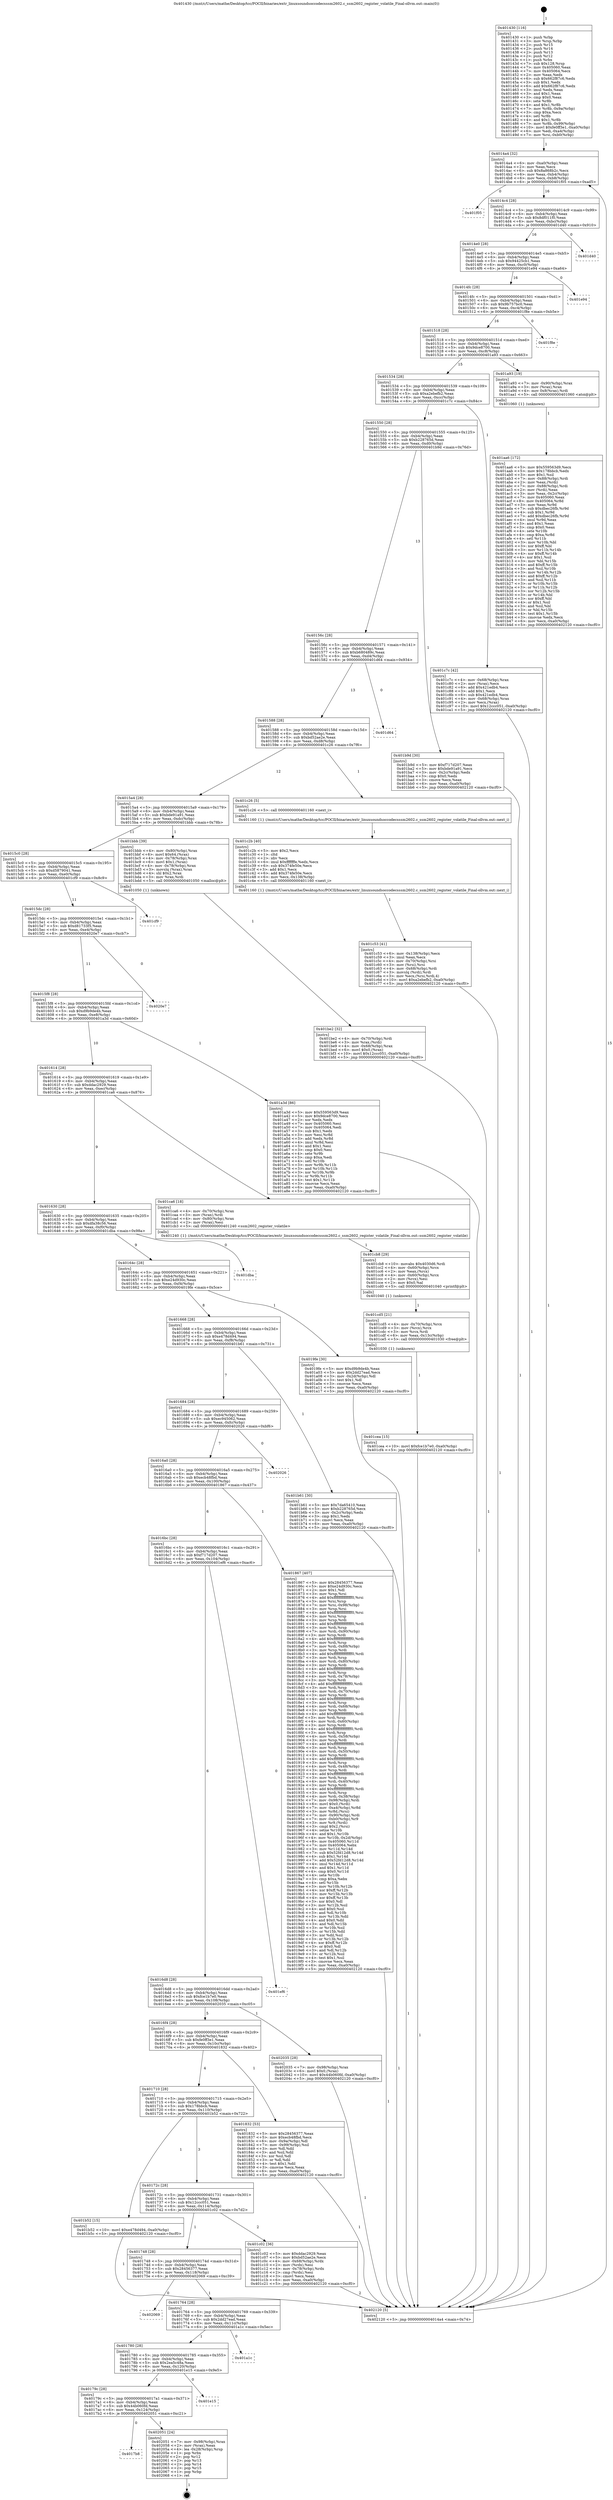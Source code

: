 digraph "0x401430" {
  label = "0x401430 (/mnt/c/Users/mathe/Desktop/tcc/POCII/binaries/extr_linuxsoundsoccodecsssm2602.c_ssm2602_register_volatile_Final-ollvm.out::main(0))"
  labelloc = "t"
  node[shape=record]

  Entry [label="",width=0.3,height=0.3,shape=circle,fillcolor=black,style=filled]
  "0x4014a4" [label="{
     0x4014a4 [32]\l
     | [instrs]\l
     &nbsp;&nbsp;0x4014a4 \<+6\>: mov -0xa0(%rbp),%eax\l
     &nbsp;&nbsp;0x4014aa \<+2\>: mov %eax,%ecx\l
     &nbsp;&nbsp;0x4014ac \<+6\>: sub $0x8a868b2c,%ecx\l
     &nbsp;&nbsp;0x4014b2 \<+6\>: mov %eax,-0xb4(%rbp)\l
     &nbsp;&nbsp;0x4014b8 \<+6\>: mov %ecx,-0xb8(%rbp)\l
     &nbsp;&nbsp;0x4014be \<+6\>: je 0000000000401f05 \<main+0xad5\>\l
  }"]
  "0x401f05" [label="{
     0x401f05\l
  }", style=dashed]
  "0x4014c4" [label="{
     0x4014c4 [28]\l
     | [instrs]\l
     &nbsp;&nbsp;0x4014c4 \<+5\>: jmp 00000000004014c9 \<main+0x99\>\l
     &nbsp;&nbsp;0x4014c9 \<+6\>: mov -0xb4(%rbp),%eax\l
     &nbsp;&nbsp;0x4014cf \<+5\>: sub $0x8df011f0,%eax\l
     &nbsp;&nbsp;0x4014d4 \<+6\>: mov %eax,-0xbc(%rbp)\l
     &nbsp;&nbsp;0x4014da \<+6\>: je 0000000000401d40 \<main+0x910\>\l
  }"]
  Exit [label="",width=0.3,height=0.3,shape=circle,fillcolor=black,style=filled,peripheries=2]
  "0x401d40" [label="{
     0x401d40\l
  }", style=dashed]
  "0x4014e0" [label="{
     0x4014e0 [28]\l
     | [instrs]\l
     &nbsp;&nbsp;0x4014e0 \<+5\>: jmp 00000000004014e5 \<main+0xb5\>\l
     &nbsp;&nbsp;0x4014e5 \<+6\>: mov -0xb4(%rbp),%eax\l
     &nbsp;&nbsp;0x4014eb \<+5\>: sub $0x94425cb1,%eax\l
     &nbsp;&nbsp;0x4014f0 \<+6\>: mov %eax,-0xc0(%rbp)\l
     &nbsp;&nbsp;0x4014f6 \<+6\>: je 0000000000401e94 \<main+0xa64\>\l
  }"]
  "0x4017b8" [label="{
     0x4017b8\l
  }", style=dashed]
  "0x401e94" [label="{
     0x401e94\l
  }", style=dashed]
  "0x4014fc" [label="{
     0x4014fc [28]\l
     | [instrs]\l
     &nbsp;&nbsp;0x4014fc \<+5\>: jmp 0000000000401501 \<main+0xd1\>\l
     &nbsp;&nbsp;0x401501 \<+6\>: mov -0xb4(%rbp),%eax\l
     &nbsp;&nbsp;0x401507 \<+5\>: sub $0x9b757bc0,%eax\l
     &nbsp;&nbsp;0x40150c \<+6\>: mov %eax,-0xc4(%rbp)\l
     &nbsp;&nbsp;0x401512 \<+6\>: je 0000000000401f8e \<main+0xb5e\>\l
  }"]
  "0x402051" [label="{
     0x402051 [24]\l
     | [instrs]\l
     &nbsp;&nbsp;0x402051 \<+7\>: mov -0x98(%rbp),%rax\l
     &nbsp;&nbsp;0x402058 \<+2\>: mov (%rax),%eax\l
     &nbsp;&nbsp;0x40205a \<+4\>: lea -0x28(%rbp),%rsp\l
     &nbsp;&nbsp;0x40205e \<+1\>: pop %rbx\l
     &nbsp;&nbsp;0x40205f \<+2\>: pop %r12\l
     &nbsp;&nbsp;0x402061 \<+2\>: pop %r13\l
     &nbsp;&nbsp;0x402063 \<+2\>: pop %r14\l
     &nbsp;&nbsp;0x402065 \<+2\>: pop %r15\l
     &nbsp;&nbsp;0x402067 \<+1\>: pop %rbp\l
     &nbsp;&nbsp;0x402068 \<+1\>: ret\l
  }"]
  "0x401f8e" [label="{
     0x401f8e\l
  }", style=dashed]
  "0x401518" [label="{
     0x401518 [28]\l
     | [instrs]\l
     &nbsp;&nbsp;0x401518 \<+5\>: jmp 000000000040151d \<main+0xed\>\l
     &nbsp;&nbsp;0x40151d \<+6\>: mov -0xb4(%rbp),%eax\l
     &nbsp;&nbsp;0x401523 \<+5\>: sub $0x9dce8700,%eax\l
     &nbsp;&nbsp;0x401528 \<+6\>: mov %eax,-0xc8(%rbp)\l
     &nbsp;&nbsp;0x40152e \<+6\>: je 0000000000401a93 \<main+0x663\>\l
  }"]
  "0x40179c" [label="{
     0x40179c [28]\l
     | [instrs]\l
     &nbsp;&nbsp;0x40179c \<+5\>: jmp 00000000004017a1 \<main+0x371\>\l
     &nbsp;&nbsp;0x4017a1 \<+6\>: mov -0xb4(%rbp),%eax\l
     &nbsp;&nbsp;0x4017a7 \<+5\>: sub $0x44b060fd,%eax\l
     &nbsp;&nbsp;0x4017ac \<+6\>: mov %eax,-0x124(%rbp)\l
     &nbsp;&nbsp;0x4017b2 \<+6\>: je 0000000000402051 \<main+0xc21\>\l
  }"]
  "0x401a93" [label="{
     0x401a93 [19]\l
     | [instrs]\l
     &nbsp;&nbsp;0x401a93 \<+7\>: mov -0x90(%rbp),%rax\l
     &nbsp;&nbsp;0x401a9a \<+3\>: mov (%rax),%rax\l
     &nbsp;&nbsp;0x401a9d \<+4\>: mov 0x8(%rax),%rdi\l
     &nbsp;&nbsp;0x401aa1 \<+5\>: call 0000000000401060 \<atoi@plt\>\l
     | [calls]\l
     &nbsp;&nbsp;0x401060 \{1\} (unknown)\l
  }"]
  "0x401534" [label="{
     0x401534 [28]\l
     | [instrs]\l
     &nbsp;&nbsp;0x401534 \<+5\>: jmp 0000000000401539 \<main+0x109\>\l
     &nbsp;&nbsp;0x401539 \<+6\>: mov -0xb4(%rbp),%eax\l
     &nbsp;&nbsp;0x40153f \<+5\>: sub $0xa2ebefb2,%eax\l
     &nbsp;&nbsp;0x401544 \<+6\>: mov %eax,-0xcc(%rbp)\l
     &nbsp;&nbsp;0x40154a \<+6\>: je 0000000000401c7c \<main+0x84c\>\l
  }"]
  "0x401e15" [label="{
     0x401e15\l
  }", style=dashed]
  "0x401c7c" [label="{
     0x401c7c [42]\l
     | [instrs]\l
     &nbsp;&nbsp;0x401c7c \<+4\>: mov -0x68(%rbp),%rax\l
     &nbsp;&nbsp;0x401c80 \<+2\>: mov (%rax),%ecx\l
     &nbsp;&nbsp;0x401c82 \<+6\>: add $0x421edb4,%ecx\l
     &nbsp;&nbsp;0x401c88 \<+3\>: add $0x1,%ecx\l
     &nbsp;&nbsp;0x401c8b \<+6\>: sub $0x421edb4,%ecx\l
     &nbsp;&nbsp;0x401c91 \<+4\>: mov -0x68(%rbp),%rax\l
     &nbsp;&nbsp;0x401c95 \<+2\>: mov %ecx,(%rax)\l
     &nbsp;&nbsp;0x401c97 \<+10\>: movl $0x12ccc051,-0xa0(%rbp)\l
     &nbsp;&nbsp;0x401ca1 \<+5\>: jmp 0000000000402120 \<main+0xcf0\>\l
  }"]
  "0x401550" [label="{
     0x401550 [28]\l
     | [instrs]\l
     &nbsp;&nbsp;0x401550 \<+5\>: jmp 0000000000401555 \<main+0x125\>\l
     &nbsp;&nbsp;0x401555 \<+6\>: mov -0xb4(%rbp),%eax\l
     &nbsp;&nbsp;0x40155b \<+5\>: sub $0xb228765d,%eax\l
     &nbsp;&nbsp;0x401560 \<+6\>: mov %eax,-0xd0(%rbp)\l
     &nbsp;&nbsp;0x401566 \<+6\>: je 0000000000401b9d \<main+0x76d\>\l
  }"]
  "0x401780" [label="{
     0x401780 [28]\l
     | [instrs]\l
     &nbsp;&nbsp;0x401780 \<+5\>: jmp 0000000000401785 \<main+0x355\>\l
     &nbsp;&nbsp;0x401785 \<+6\>: mov -0xb4(%rbp),%eax\l
     &nbsp;&nbsp;0x40178b \<+5\>: sub $0x2ea5c48a,%eax\l
     &nbsp;&nbsp;0x401790 \<+6\>: mov %eax,-0x120(%rbp)\l
     &nbsp;&nbsp;0x401796 \<+6\>: je 0000000000401e15 \<main+0x9e5\>\l
  }"]
  "0x401b9d" [label="{
     0x401b9d [30]\l
     | [instrs]\l
     &nbsp;&nbsp;0x401b9d \<+5\>: mov $0xf717d207,%eax\l
     &nbsp;&nbsp;0x401ba2 \<+5\>: mov $0xbde91a91,%ecx\l
     &nbsp;&nbsp;0x401ba7 \<+3\>: mov -0x2c(%rbp),%edx\l
     &nbsp;&nbsp;0x401baa \<+3\>: cmp $0x0,%edx\l
     &nbsp;&nbsp;0x401bad \<+3\>: cmove %ecx,%eax\l
     &nbsp;&nbsp;0x401bb0 \<+6\>: mov %eax,-0xa0(%rbp)\l
     &nbsp;&nbsp;0x401bb6 \<+5\>: jmp 0000000000402120 \<main+0xcf0\>\l
  }"]
  "0x40156c" [label="{
     0x40156c [28]\l
     | [instrs]\l
     &nbsp;&nbsp;0x40156c \<+5\>: jmp 0000000000401571 \<main+0x141\>\l
     &nbsp;&nbsp;0x401571 \<+6\>: mov -0xb4(%rbp),%eax\l
     &nbsp;&nbsp;0x401577 \<+5\>: sub $0xb680489c,%eax\l
     &nbsp;&nbsp;0x40157c \<+6\>: mov %eax,-0xd4(%rbp)\l
     &nbsp;&nbsp;0x401582 \<+6\>: je 0000000000401d64 \<main+0x934\>\l
  }"]
  "0x401a1c" [label="{
     0x401a1c\l
  }", style=dashed]
  "0x401d64" [label="{
     0x401d64\l
  }", style=dashed]
  "0x401588" [label="{
     0x401588 [28]\l
     | [instrs]\l
     &nbsp;&nbsp;0x401588 \<+5\>: jmp 000000000040158d \<main+0x15d\>\l
     &nbsp;&nbsp;0x40158d \<+6\>: mov -0xb4(%rbp),%eax\l
     &nbsp;&nbsp;0x401593 \<+5\>: sub $0xbd52ae2e,%eax\l
     &nbsp;&nbsp;0x401598 \<+6\>: mov %eax,-0xd8(%rbp)\l
     &nbsp;&nbsp;0x40159e \<+6\>: je 0000000000401c26 \<main+0x7f6\>\l
  }"]
  "0x401764" [label="{
     0x401764 [28]\l
     | [instrs]\l
     &nbsp;&nbsp;0x401764 \<+5\>: jmp 0000000000401769 \<main+0x339\>\l
     &nbsp;&nbsp;0x401769 \<+6\>: mov -0xb4(%rbp),%eax\l
     &nbsp;&nbsp;0x40176f \<+5\>: sub $0x2dd27ead,%eax\l
     &nbsp;&nbsp;0x401774 \<+6\>: mov %eax,-0x11c(%rbp)\l
     &nbsp;&nbsp;0x40177a \<+6\>: je 0000000000401a1c \<main+0x5ec\>\l
  }"]
  "0x401c26" [label="{
     0x401c26 [5]\l
     | [instrs]\l
     &nbsp;&nbsp;0x401c26 \<+5\>: call 0000000000401160 \<next_i\>\l
     | [calls]\l
     &nbsp;&nbsp;0x401160 \{1\} (/mnt/c/Users/mathe/Desktop/tcc/POCII/binaries/extr_linuxsoundsoccodecsssm2602.c_ssm2602_register_volatile_Final-ollvm.out::next_i)\l
  }"]
  "0x4015a4" [label="{
     0x4015a4 [28]\l
     | [instrs]\l
     &nbsp;&nbsp;0x4015a4 \<+5\>: jmp 00000000004015a9 \<main+0x179\>\l
     &nbsp;&nbsp;0x4015a9 \<+6\>: mov -0xb4(%rbp),%eax\l
     &nbsp;&nbsp;0x4015af \<+5\>: sub $0xbde91a91,%eax\l
     &nbsp;&nbsp;0x4015b4 \<+6\>: mov %eax,-0xdc(%rbp)\l
     &nbsp;&nbsp;0x4015ba \<+6\>: je 0000000000401bbb \<main+0x78b\>\l
  }"]
  "0x402069" [label="{
     0x402069\l
  }", style=dashed]
  "0x401bbb" [label="{
     0x401bbb [39]\l
     | [instrs]\l
     &nbsp;&nbsp;0x401bbb \<+4\>: mov -0x80(%rbp),%rax\l
     &nbsp;&nbsp;0x401bbf \<+6\>: movl $0x64,(%rax)\l
     &nbsp;&nbsp;0x401bc5 \<+4\>: mov -0x78(%rbp),%rax\l
     &nbsp;&nbsp;0x401bc9 \<+6\>: movl $0x1,(%rax)\l
     &nbsp;&nbsp;0x401bcf \<+4\>: mov -0x78(%rbp),%rax\l
     &nbsp;&nbsp;0x401bd3 \<+3\>: movslq (%rax),%rax\l
     &nbsp;&nbsp;0x401bd6 \<+4\>: shl $0x2,%rax\l
     &nbsp;&nbsp;0x401bda \<+3\>: mov %rax,%rdi\l
     &nbsp;&nbsp;0x401bdd \<+5\>: call 0000000000401050 \<malloc@plt\>\l
     | [calls]\l
     &nbsp;&nbsp;0x401050 \{1\} (unknown)\l
  }"]
  "0x4015c0" [label="{
     0x4015c0 [28]\l
     | [instrs]\l
     &nbsp;&nbsp;0x4015c0 \<+5\>: jmp 00000000004015c5 \<main+0x195\>\l
     &nbsp;&nbsp;0x4015c5 \<+6\>: mov -0xb4(%rbp),%eax\l
     &nbsp;&nbsp;0x4015cb \<+5\>: sub $0xd5879041,%eax\l
     &nbsp;&nbsp;0x4015d0 \<+6\>: mov %eax,-0xe0(%rbp)\l
     &nbsp;&nbsp;0x4015d6 \<+6\>: je 0000000000401cf9 \<main+0x8c9\>\l
  }"]
  "0x401cea" [label="{
     0x401cea [15]\l
     | [instrs]\l
     &nbsp;&nbsp;0x401cea \<+10\>: movl $0xfce1b7e0,-0xa0(%rbp)\l
     &nbsp;&nbsp;0x401cf4 \<+5\>: jmp 0000000000402120 \<main+0xcf0\>\l
  }"]
  "0x401cf9" [label="{
     0x401cf9\l
  }", style=dashed]
  "0x4015dc" [label="{
     0x4015dc [28]\l
     | [instrs]\l
     &nbsp;&nbsp;0x4015dc \<+5\>: jmp 00000000004015e1 \<main+0x1b1\>\l
     &nbsp;&nbsp;0x4015e1 \<+6\>: mov -0xb4(%rbp),%eax\l
     &nbsp;&nbsp;0x4015e7 \<+5\>: sub $0xd81733f5,%eax\l
     &nbsp;&nbsp;0x4015ec \<+6\>: mov %eax,-0xe4(%rbp)\l
     &nbsp;&nbsp;0x4015f2 \<+6\>: je 00000000004020e7 \<main+0xcb7\>\l
  }"]
  "0x401cd5" [label="{
     0x401cd5 [21]\l
     | [instrs]\l
     &nbsp;&nbsp;0x401cd5 \<+4\>: mov -0x70(%rbp),%rcx\l
     &nbsp;&nbsp;0x401cd9 \<+3\>: mov (%rcx),%rcx\l
     &nbsp;&nbsp;0x401cdc \<+3\>: mov %rcx,%rdi\l
     &nbsp;&nbsp;0x401cdf \<+6\>: mov %eax,-0x13c(%rbp)\l
     &nbsp;&nbsp;0x401ce5 \<+5\>: call 0000000000401030 \<free@plt\>\l
     | [calls]\l
     &nbsp;&nbsp;0x401030 \{1\} (unknown)\l
  }"]
  "0x4020e7" [label="{
     0x4020e7\l
  }", style=dashed]
  "0x4015f8" [label="{
     0x4015f8 [28]\l
     | [instrs]\l
     &nbsp;&nbsp;0x4015f8 \<+5\>: jmp 00000000004015fd \<main+0x1cd\>\l
     &nbsp;&nbsp;0x4015fd \<+6\>: mov -0xb4(%rbp),%eax\l
     &nbsp;&nbsp;0x401603 \<+5\>: sub $0xd9b9de4b,%eax\l
     &nbsp;&nbsp;0x401608 \<+6\>: mov %eax,-0xe8(%rbp)\l
     &nbsp;&nbsp;0x40160e \<+6\>: je 0000000000401a3d \<main+0x60d\>\l
  }"]
  "0x401cb8" [label="{
     0x401cb8 [29]\l
     | [instrs]\l
     &nbsp;&nbsp;0x401cb8 \<+10\>: movabs $0x4030d6,%rdi\l
     &nbsp;&nbsp;0x401cc2 \<+4\>: mov -0x60(%rbp),%rcx\l
     &nbsp;&nbsp;0x401cc6 \<+2\>: mov %eax,(%rcx)\l
     &nbsp;&nbsp;0x401cc8 \<+4\>: mov -0x60(%rbp),%rcx\l
     &nbsp;&nbsp;0x401ccc \<+2\>: mov (%rcx),%esi\l
     &nbsp;&nbsp;0x401cce \<+2\>: mov $0x0,%al\l
     &nbsp;&nbsp;0x401cd0 \<+5\>: call 0000000000401040 \<printf@plt\>\l
     | [calls]\l
     &nbsp;&nbsp;0x401040 \{1\} (unknown)\l
  }"]
  "0x401a3d" [label="{
     0x401a3d [86]\l
     | [instrs]\l
     &nbsp;&nbsp;0x401a3d \<+5\>: mov $0x559563d9,%eax\l
     &nbsp;&nbsp;0x401a42 \<+5\>: mov $0x9dce8700,%ecx\l
     &nbsp;&nbsp;0x401a47 \<+2\>: xor %edx,%edx\l
     &nbsp;&nbsp;0x401a49 \<+7\>: mov 0x405060,%esi\l
     &nbsp;&nbsp;0x401a50 \<+7\>: mov 0x405064,%edi\l
     &nbsp;&nbsp;0x401a57 \<+3\>: sub $0x1,%edx\l
     &nbsp;&nbsp;0x401a5a \<+3\>: mov %esi,%r8d\l
     &nbsp;&nbsp;0x401a5d \<+3\>: add %edx,%r8d\l
     &nbsp;&nbsp;0x401a60 \<+4\>: imul %r8d,%esi\l
     &nbsp;&nbsp;0x401a64 \<+3\>: and $0x1,%esi\l
     &nbsp;&nbsp;0x401a67 \<+3\>: cmp $0x0,%esi\l
     &nbsp;&nbsp;0x401a6a \<+4\>: sete %r9b\l
     &nbsp;&nbsp;0x401a6e \<+3\>: cmp $0xa,%edi\l
     &nbsp;&nbsp;0x401a71 \<+4\>: setl %r10b\l
     &nbsp;&nbsp;0x401a75 \<+3\>: mov %r9b,%r11b\l
     &nbsp;&nbsp;0x401a78 \<+3\>: and %r10b,%r11b\l
     &nbsp;&nbsp;0x401a7b \<+3\>: xor %r10b,%r9b\l
     &nbsp;&nbsp;0x401a7e \<+3\>: or %r9b,%r11b\l
     &nbsp;&nbsp;0x401a81 \<+4\>: test $0x1,%r11b\l
     &nbsp;&nbsp;0x401a85 \<+3\>: cmovne %ecx,%eax\l
     &nbsp;&nbsp;0x401a88 \<+6\>: mov %eax,-0xa0(%rbp)\l
     &nbsp;&nbsp;0x401a8e \<+5\>: jmp 0000000000402120 \<main+0xcf0\>\l
  }"]
  "0x401614" [label="{
     0x401614 [28]\l
     | [instrs]\l
     &nbsp;&nbsp;0x401614 \<+5\>: jmp 0000000000401619 \<main+0x1e9\>\l
     &nbsp;&nbsp;0x401619 \<+6\>: mov -0xb4(%rbp),%eax\l
     &nbsp;&nbsp;0x40161f \<+5\>: sub $0xddac2929,%eax\l
     &nbsp;&nbsp;0x401624 \<+6\>: mov %eax,-0xec(%rbp)\l
     &nbsp;&nbsp;0x40162a \<+6\>: je 0000000000401ca6 \<main+0x876\>\l
  }"]
  "0x401c53" [label="{
     0x401c53 [41]\l
     | [instrs]\l
     &nbsp;&nbsp;0x401c53 \<+6\>: mov -0x138(%rbp),%ecx\l
     &nbsp;&nbsp;0x401c59 \<+3\>: imul %eax,%ecx\l
     &nbsp;&nbsp;0x401c5c \<+4\>: mov -0x70(%rbp),%rsi\l
     &nbsp;&nbsp;0x401c60 \<+3\>: mov (%rsi),%rsi\l
     &nbsp;&nbsp;0x401c63 \<+4\>: mov -0x68(%rbp),%rdi\l
     &nbsp;&nbsp;0x401c67 \<+3\>: movslq (%rdi),%rdi\l
     &nbsp;&nbsp;0x401c6a \<+3\>: mov %ecx,(%rsi,%rdi,4)\l
     &nbsp;&nbsp;0x401c6d \<+10\>: movl $0xa2ebefb2,-0xa0(%rbp)\l
     &nbsp;&nbsp;0x401c77 \<+5\>: jmp 0000000000402120 \<main+0xcf0\>\l
  }"]
  "0x401ca6" [label="{
     0x401ca6 [18]\l
     | [instrs]\l
     &nbsp;&nbsp;0x401ca6 \<+4\>: mov -0x70(%rbp),%rax\l
     &nbsp;&nbsp;0x401caa \<+3\>: mov (%rax),%rdi\l
     &nbsp;&nbsp;0x401cad \<+4\>: mov -0x80(%rbp),%rax\l
     &nbsp;&nbsp;0x401cb1 \<+2\>: mov (%rax),%esi\l
     &nbsp;&nbsp;0x401cb3 \<+5\>: call 0000000000401240 \<ssm2602_register_volatile\>\l
     | [calls]\l
     &nbsp;&nbsp;0x401240 \{1\} (/mnt/c/Users/mathe/Desktop/tcc/POCII/binaries/extr_linuxsoundsoccodecsssm2602.c_ssm2602_register_volatile_Final-ollvm.out::ssm2602_register_volatile)\l
  }"]
  "0x401630" [label="{
     0x401630 [28]\l
     | [instrs]\l
     &nbsp;&nbsp;0x401630 \<+5\>: jmp 0000000000401635 \<main+0x205\>\l
     &nbsp;&nbsp;0x401635 \<+6\>: mov -0xb4(%rbp),%eax\l
     &nbsp;&nbsp;0x40163b \<+5\>: sub $0xdfa38c56,%eax\l
     &nbsp;&nbsp;0x401640 \<+6\>: mov %eax,-0xf0(%rbp)\l
     &nbsp;&nbsp;0x401646 \<+6\>: je 0000000000401dba \<main+0x98a\>\l
  }"]
  "0x401c2b" [label="{
     0x401c2b [40]\l
     | [instrs]\l
     &nbsp;&nbsp;0x401c2b \<+5\>: mov $0x2,%ecx\l
     &nbsp;&nbsp;0x401c30 \<+1\>: cltd\l
     &nbsp;&nbsp;0x401c31 \<+2\>: idiv %ecx\l
     &nbsp;&nbsp;0x401c33 \<+6\>: imul $0xfffffffe,%edx,%ecx\l
     &nbsp;&nbsp;0x401c39 \<+6\>: sub $0x374fe50e,%ecx\l
     &nbsp;&nbsp;0x401c3f \<+3\>: add $0x1,%ecx\l
     &nbsp;&nbsp;0x401c42 \<+6\>: add $0x374fe50e,%ecx\l
     &nbsp;&nbsp;0x401c48 \<+6\>: mov %ecx,-0x138(%rbp)\l
     &nbsp;&nbsp;0x401c4e \<+5\>: call 0000000000401160 \<next_i\>\l
     | [calls]\l
     &nbsp;&nbsp;0x401160 \{1\} (/mnt/c/Users/mathe/Desktop/tcc/POCII/binaries/extr_linuxsoundsoccodecsssm2602.c_ssm2602_register_volatile_Final-ollvm.out::next_i)\l
  }"]
  "0x401dba" [label="{
     0x401dba\l
  }", style=dashed]
  "0x40164c" [label="{
     0x40164c [28]\l
     | [instrs]\l
     &nbsp;&nbsp;0x40164c \<+5\>: jmp 0000000000401651 \<main+0x221\>\l
     &nbsp;&nbsp;0x401651 \<+6\>: mov -0xb4(%rbp),%eax\l
     &nbsp;&nbsp;0x401657 \<+5\>: sub $0xe24d930c,%eax\l
     &nbsp;&nbsp;0x40165c \<+6\>: mov %eax,-0xf4(%rbp)\l
     &nbsp;&nbsp;0x401662 \<+6\>: je 00000000004019fe \<main+0x5ce\>\l
  }"]
  "0x401748" [label="{
     0x401748 [28]\l
     | [instrs]\l
     &nbsp;&nbsp;0x401748 \<+5\>: jmp 000000000040174d \<main+0x31d\>\l
     &nbsp;&nbsp;0x40174d \<+6\>: mov -0xb4(%rbp),%eax\l
     &nbsp;&nbsp;0x401753 \<+5\>: sub $0x28456377,%eax\l
     &nbsp;&nbsp;0x401758 \<+6\>: mov %eax,-0x118(%rbp)\l
     &nbsp;&nbsp;0x40175e \<+6\>: je 0000000000402069 \<main+0xc39\>\l
  }"]
  "0x4019fe" [label="{
     0x4019fe [30]\l
     | [instrs]\l
     &nbsp;&nbsp;0x4019fe \<+5\>: mov $0xd9b9de4b,%eax\l
     &nbsp;&nbsp;0x401a03 \<+5\>: mov $0x2dd27ead,%ecx\l
     &nbsp;&nbsp;0x401a08 \<+3\>: mov -0x2d(%rbp),%dl\l
     &nbsp;&nbsp;0x401a0b \<+3\>: test $0x1,%dl\l
     &nbsp;&nbsp;0x401a0e \<+3\>: cmovne %ecx,%eax\l
     &nbsp;&nbsp;0x401a11 \<+6\>: mov %eax,-0xa0(%rbp)\l
     &nbsp;&nbsp;0x401a17 \<+5\>: jmp 0000000000402120 \<main+0xcf0\>\l
  }"]
  "0x401668" [label="{
     0x401668 [28]\l
     | [instrs]\l
     &nbsp;&nbsp;0x401668 \<+5\>: jmp 000000000040166d \<main+0x23d\>\l
     &nbsp;&nbsp;0x40166d \<+6\>: mov -0xb4(%rbp),%eax\l
     &nbsp;&nbsp;0x401673 \<+5\>: sub $0xe478d494,%eax\l
     &nbsp;&nbsp;0x401678 \<+6\>: mov %eax,-0xf8(%rbp)\l
     &nbsp;&nbsp;0x40167e \<+6\>: je 0000000000401b61 \<main+0x731\>\l
  }"]
  "0x401c02" [label="{
     0x401c02 [36]\l
     | [instrs]\l
     &nbsp;&nbsp;0x401c02 \<+5\>: mov $0xddac2929,%eax\l
     &nbsp;&nbsp;0x401c07 \<+5\>: mov $0xbd52ae2e,%ecx\l
     &nbsp;&nbsp;0x401c0c \<+4\>: mov -0x68(%rbp),%rdx\l
     &nbsp;&nbsp;0x401c10 \<+2\>: mov (%rdx),%esi\l
     &nbsp;&nbsp;0x401c12 \<+4\>: mov -0x78(%rbp),%rdx\l
     &nbsp;&nbsp;0x401c16 \<+2\>: cmp (%rdx),%esi\l
     &nbsp;&nbsp;0x401c18 \<+3\>: cmovl %ecx,%eax\l
     &nbsp;&nbsp;0x401c1b \<+6\>: mov %eax,-0xa0(%rbp)\l
     &nbsp;&nbsp;0x401c21 \<+5\>: jmp 0000000000402120 \<main+0xcf0\>\l
  }"]
  "0x401b61" [label="{
     0x401b61 [30]\l
     | [instrs]\l
     &nbsp;&nbsp;0x401b61 \<+5\>: mov $0x7da65410,%eax\l
     &nbsp;&nbsp;0x401b66 \<+5\>: mov $0xb228765d,%ecx\l
     &nbsp;&nbsp;0x401b6b \<+3\>: mov -0x2c(%rbp),%edx\l
     &nbsp;&nbsp;0x401b6e \<+3\>: cmp $0x1,%edx\l
     &nbsp;&nbsp;0x401b71 \<+3\>: cmovl %ecx,%eax\l
     &nbsp;&nbsp;0x401b74 \<+6\>: mov %eax,-0xa0(%rbp)\l
     &nbsp;&nbsp;0x401b7a \<+5\>: jmp 0000000000402120 \<main+0xcf0\>\l
  }"]
  "0x401684" [label="{
     0x401684 [28]\l
     | [instrs]\l
     &nbsp;&nbsp;0x401684 \<+5\>: jmp 0000000000401689 \<main+0x259\>\l
     &nbsp;&nbsp;0x401689 \<+6\>: mov -0xb4(%rbp),%eax\l
     &nbsp;&nbsp;0x40168f \<+5\>: sub $0xec945062,%eax\l
     &nbsp;&nbsp;0x401694 \<+6\>: mov %eax,-0xfc(%rbp)\l
     &nbsp;&nbsp;0x40169a \<+6\>: je 0000000000402026 \<main+0xbf6\>\l
  }"]
  "0x401be2" [label="{
     0x401be2 [32]\l
     | [instrs]\l
     &nbsp;&nbsp;0x401be2 \<+4\>: mov -0x70(%rbp),%rdi\l
     &nbsp;&nbsp;0x401be6 \<+3\>: mov %rax,(%rdi)\l
     &nbsp;&nbsp;0x401be9 \<+4\>: mov -0x68(%rbp),%rax\l
     &nbsp;&nbsp;0x401bed \<+6\>: movl $0x0,(%rax)\l
     &nbsp;&nbsp;0x401bf3 \<+10\>: movl $0x12ccc051,-0xa0(%rbp)\l
     &nbsp;&nbsp;0x401bfd \<+5\>: jmp 0000000000402120 \<main+0xcf0\>\l
  }"]
  "0x402026" [label="{
     0x402026\l
  }", style=dashed]
  "0x4016a0" [label="{
     0x4016a0 [28]\l
     | [instrs]\l
     &nbsp;&nbsp;0x4016a0 \<+5\>: jmp 00000000004016a5 \<main+0x275\>\l
     &nbsp;&nbsp;0x4016a5 \<+6\>: mov -0xb4(%rbp),%eax\l
     &nbsp;&nbsp;0x4016ab \<+5\>: sub $0xecb48fbd,%eax\l
     &nbsp;&nbsp;0x4016b0 \<+6\>: mov %eax,-0x100(%rbp)\l
     &nbsp;&nbsp;0x4016b6 \<+6\>: je 0000000000401867 \<main+0x437\>\l
  }"]
  "0x40172c" [label="{
     0x40172c [28]\l
     | [instrs]\l
     &nbsp;&nbsp;0x40172c \<+5\>: jmp 0000000000401731 \<main+0x301\>\l
     &nbsp;&nbsp;0x401731 \<+6\>: mov -0xb4(%rbp),%eax\l
     &nbsp;&nbsp;0x401737 \<+5\>: sub $0x12ccc051,%eax\l
     &nbsp;&nbsp;0x40173c \<+6\>: mov %eax,-0x114(%rbp)\l
     &nbsp;&nbsp;0x401742 \<+6\>: je 0000000000401c02 \<main+0x7d2\>\l
  }"]
  "0x401867" [label="{
     0x401867 [407]\l
     | [instrs]\l
     &nbsp;&nbsp;0x401867 \<+5\>: mov $0x28456377,%eax\l
     &nbsp;&nbsp;0x40186c \<+5\>: mov $0xe24d930c,%ecx\l
     &nbsp;&nbsp;0x401871 \<+2\>: mov $0x1,%dl\l
     &nbsp;&nbsp;0x401873 \<+3\>: mov %rsp,%rsi\l
     &nbsp;&nbsp;0x401876 \<+4\>: add $0xfffffffffffffff0,%rsi\l
     &nbsp;&nbsp;0x40187a \<+3\>: mov %rsi,%rsp\l
     &nbsp;&nbsp;0x40187d \<+7\>: mov %rsi,-0x98(%rbp)\l
     &nbsp;&nbsp;0x401884 \<+3\>: mov %rsp,%rsi\l
     &nbsp;&nbsp;0x401887 \<+4\>: add $0xfffffffffffffff0,%rsi\l
     &nbsp;&nbsp;0x40188b \<+3\>: mov %rsi,%rsp\l
     &nbsp;&nbsp;0x40188e \<+3\>: mov %rsp,%rdi\l
     &nbsp;&nbsp;0x401891 \<+4\>: add $0xfffffffffffffff0,%rdi\l
     &nbsp;&nbsp;0x401895 \<+3\>: mov %rdi,%rsp\l
     &nbsp;&nbsp;0x401898 \<+7\>: mov %rdi,-0x90(%rbp)\l
     &nbsp;&nbsp;0x40189f \<+3\>: mov %rsp,%rdi\l
     &nbsp;&nbsp;0x4018a2 \<+4\>: add $0xfffffffffffffff0,%rdi\l
     &nbsp;&nbsp;0x4018a6 \<+3\>: mov %rdi,%rsp\l
     &nbsp;&nbsp;0x4018a9 \<+7\>: mov %rdi,-0x88(%rbp)\l
     &nbsp;&nbsp;0x4018b0 \<+3\>: mov %rsp,%rdi\l
     &nbsp;&nbsp;0x4018b3 \<+4\>: add $0xfffffffffffffff0,%rdi\l
     &nbsp;&nbsp;0x4018b7 \<+3\>: mov %rdi,%rsp\l
     &nbsp;&nbsp;0x4018ba \<+4\>: mov %rdi,-0x80(%rbp)\l
     &nbsp;&nbsp;0x4018be \<+3\>: mov %rsp,%rdi\l
     &nbsp;&nbsp;0x4018c1 \<+4\>: add $0xfffffffffffffff0,%rdi\l
     &nbsp;&nbsp;0x4018c5 \<+3\>: mov %rdi,%rsp\l
     &nbsp;&nbsp;0x4018c8 \<+4\>: mov %rdi,-0x78(%rbp)\l
     &nbsp;&nbsp;0x4018cc \<+3\>: mov %rsp,%rdi\l
     &nbsp;&nbsp;0x4018cf \<+4\>: add $0xfffffffffffffff0,%rdi\l
     &nbsp;&nbsp;0x4018d3 \<+3\>: mov %rdi,%rsp\l
     &nbsp;&nbsp;0x4018d6 \<+4\>: mov %rdi,-0x70(%rbp)\l
     &nbsp;&nbsp;0x4018da \<+3\>: mov %rsp,%rdi\l
     &nbsp;&nbsp;0x4018dd \<+4\>: add $0xfffffffffffffff0,%rdi\l
     &nbsp;&nbsp;0x4018e1 \<+3\>: mov %rdi,%rsp\l
     &nbsp;&nbsp;0x4018e4 \<+4\>: mov %rdi,-0x68(%rbp)\l
     &nbsp;&nbsp;0x4018e8 \<+3\>: mov %rsp,%rdi\l
     &nbsp;&nbsp;0x4018eb \<+4\>: add $0xfffffffffffffff0,%rdi\l
     &nbsp;&nbsp;0x4018ef \<+3\>: mov %rdi,%rsp\l
     &nbsp;&nbsp;0x4018f2 \<+4\>: mov %rdi,-0x60(%rbp)\l
     &nbsp;&nbsp;0x4018f6 \<+3\>: mov %rsp,%rdi\l
     &nbsp;&nbsp;0x4018f9 \<+4\>: add $0xfffffffffffffff0,%rdi\l
     &nbsp;&nbsp;0x4018fd \<+3\>: mov %rdi,%rsp\l
     &nbsp;&nbsp;0x401900 \<+4\>: mov %rdi,-0x58(%rbp)\l
     &nbsp;&nbsp;0x401904 \<+3\>: mov %rsp,%rdi\l
     &nbsp;&nbsp;0x401907 \<+4\>: add $0xfffffffffffffff0,%rdi\l
     &nbsp;&nbsp;0x40190b \<+3\>: mov %rdi,%rsp\l
     &nbsp;&nbsp;0x40190e \<+4\>: mov %rdi,-0x50(%rbp)\l
     &nbsp;&nbsp;0x401912 \<+3\>: mov %rsp,%rdi\l
     &nbsp;&nbsp;0x401915 \<+4\>: add $0xfffffffffffffff0,%rdi\l
     &nbsp;&nbsp;0x401919 \<+3\>: mov %rdi,%rsp\l
     &nbsp;&nbsp;0x40191c \<+4\>: mov %rdi,-0x48(%rbp)\l
     &nbsp;&nbsp;0x401920 \<+3\>: mov %rsp,%rdi\l
     &nbsp;&nbsp;0x401923 \<+4\>: add $0xfffffffffffffff0,%rdi\l
     &nbsp;&nbsp;0x401927 \<+3\>: mov %rdi,%rsp\l
     &nbsp;&nbsp;0x40192a \<+4\>: mov %rdi,-0x40(%rbp)\l
     &nbsp;&nbsp;0x40192e \<+3\>: mov %rsp,%rdi\l
     &nbsp;&nbsp;0x401931 \<+4\>: add $0xfffffffffffffff0,%rdi\l
     &nbsp;&nbsp;0x401935 \<+3\>: mov %rdi,%rsp\l
     &nbsp;&nbsp;0x401938 \<+4\>: mov %rdi,-0x38(%rbp)\l
     &nbsp;&nbsp;0x40193c \<+7\>: mov -0x98(%rbp),%rdi\l
     &nbsp;&nbsp;0x401943 \<+6\>: movl $0x0,(%rdi)\l
     &nbsp;&nbsp;0x401949 \<+7\>: mov -0xa4(%rbp),%r8d\l
     &nbsp;&nbsp;0x401950 \<+3\>: mov %r8d,(%rsi)\l
     &nbsp;&nbsp;0x401953 \<+7\>: mov -0x90(%rbp),%rdi\l
     &nbsp;&nbsp;0x40195a \<+7\>: mov -0xb0(%rbp),%r9\l
     &nbsp;&nbsp;0x401961 \<+3\>: mov %r9,(%rdi)\l
     &nbsp;&nbsp;0x401964 \<+3\>: cmpl $0x2,(%rsi)\l
     &nbsp;&nbsp;0x401967 \<+4\>: setne %r10b\l
     &nbsp;&nbsp;0x40196b \<+4\>: and $0x1,%r10b\l
     &nbsp;&nbsp;0x40196f \<+4\>: mov %r10b,-0x2d(%rbp)\l
     &nbsp;&nbsp;0x401973 \<+8\>: mov 0x405060,%r11d\l
     &nbsp;&nbsp;0x40197b \<+7\>: mov 0x405064,%ebx\l
     &nbsp;&nbsp;0x401982 \<+3\>: mov %r11d,%r14d\l
     &nbsp;&nbsp;0x401985 \<+7\>: sub $0x52fd12d8,%r14d\l
     &nbsp;&nbsp;0x40198c \<+4\>: sub $0x1,%r14d\l
     &nbsp;&nbsp;0x401990 \<+7\>: add $0x52fd12d8,%r14d\l
     &nbsp;&nbsp;0x401997 \<+4\>: imul %r14d,%r11d\l
     &nbsp;&nbsp;0x40199b \<+4\>: and $0x1,%r11d\l
     &nbsp;&nbsp;0x40199f \<+4\>: cmp $0x0,%r11d\l
     &nbsp;&nbsp;0x4019a3 \<+4\>: sete %r10b\l
     &nbsp;&nbsp;0x4019a7 \<+3\>: cmp $0xa,%ebx\l
     &nbsp;&nbsp;0x4019aa \<+4\>: setl %r15b\l
     &nbsp;&nbsp;0x4019ae \<+3\>: mov %r10b,%r12b\l
     &nbsp;&nbsp;0x4019b1 \<+4\>: xor $0xff,%r12b\l
     &nbsp;&nbsp;0x4019b5 \<+3\>: mov %r15b,%r13b\l
     &nbsp;&nbsp;0x4019b8 \<+4\>: xor $0xff,%r13b\l
     &nbsp;&nbsp;0x4019bc \<+3\>: xor $0x0,%dl\l
     &nbsp;&nbsp;0x4019bf \<+3\>: mov %r12b,%sil\l
     &nbsp;&nbsp;0x4019c2 \<+4\>: and $0x0,%sil\l
     &nbsp;&nbsp;0x4019c6 \<+3\>: and %dl,%r10b\l
     &nbsp;&nbsp;0x4019c9 \<+3\>: mov %r13b,%dil\l
     &nbsp;&nbsp;0x4019cc \<+4\>: and $0x0,%dil\l
     &nbsp;&nbsp;0x4019d0 \<+3\>: and %dl,%r15b\l
     &nbsp;&nbsp;0x4019d3 \<+3\>: or %r10b,%sil\l
     &nbsp;&nbsp;0x4019d6 \<+3\>: or %r15b,%dil\l
     &nbsp;&nbsp;0x4019d9 \<+3\>: xor %dil,%sil\l
     &nbsp;&nbsp;0x4019dc \<+3\>: or %r13b,%r12b\l
     &nbsp;&nbsp;0x4019df \<+4\>: xor $0xff,%r12b\l
     &nbsp;&nbsp;0x4019e3 \<+3\>: or $0x0,%dl\l
     &nbsp;&nbsp;0x4019e6 \<+3\>: and %dl,%r12b\l
     &nbsp;&nbsp;0x4019e9 \<+3\>: or %r12b,%sil\l
     &nbsp;&nbsp;0x4019ec \<+4\>: test $0x1,%sil\l
     &nbsp;&nbsp;0x4019f0 \<+3\>: cmovne %ecx,%eax\l
     &nbsp;&nbsp;0x4019f3 \<+6\>: mov %eax,-0xa0(%rbp)\l
     &nbsp;&nbsp;0x4019f9 \<+5\>: jmp 0000000000402120 \<main+0xcf0\>\l
  }"]
  "0x4016bc" [label="{
     0x4016bc [28]\l
     | [instrs]\l
     &nbsp;&nbsp;0x4016bc \<+5\>: jmp 00000000004016c1 \<main+0x291\>\l
     &nbsp;&nbsp;0x4016c1 \<+6\>: mov -0xb4(%rbp),%eax\l
     &nbsp;&nbsp;0x4016c7 \<+5\>: sub $0xf717d207,%eax\l
     &nbsp;&nbsp;0x4016cc \<+6\>: mov %eax,-0x104(%rbp)\l
     &nbsp;&nbsp;0x4016d2 \<+6\>: je 0000000000401ef6 \<main+0xac6\>\l
  }"]
  "0x401b52" [label="{
     0x401b52 [15]\l
     | [instrs]\l
     &nbsp;&nbsp;0x401b52 \<+10\>: movl $0xe478d494,-0xa0(%rbp)\l
     &nbsp;&nbsp;0x401b5c \<+5\>: jmp 0000000000402120 \<main+0xcf0\>\l
  }"]
  "0x401ef6" [label="{
     0x401ef6\l
  }", style=dashed]
  "0x4016d8" [label="{
     0x4016d8 [28]\l
     | [instrs]\l
     &nbsp;&nbsp;0x4016d8 \<+5\>: jmp 00000000004016dd \<main+0x2ad\>\l
     &nbsp;&nbsp;0x4016dd \<+6\>: mov -0xb4(%rbp),%eax\l
     &nbsp;&nbsp;0x4016e3 \<+5\>: sub $0xfce1b7e0,%eax\l
     &nbsp;&nbsp;0x4016e8 \<+6\>: mov %eax,-0x108(%rbp)\l
     &nbsp;&nbsp;0x4016ee \<+6\>: je 0000000000402035 \<main+0xc05\>\l
  }"]
  "0x401aa6" [label="{
     0x401aa6 [172]\l
     | [instrs]\l
     &nbsp;&nbsp;0x401aa6 \<+5\>: mov $0x559563d9,%ecx\l
     &nbsp;&nbsp;0x401aab \<+5\>: mov $0x178bbcb,%edx\l
     &nbsp;&nbsp;0x401ab0 \<+3\>: mov $0x1,%sil\l
     &nbsp;&nbsp;0x401ab3 \<+7\>: mov -0x88(%rbp),%rdi\l
     &nbsp;&nbsp;0x401aba \<+2\>: mov %eax,(%rdi)\l
     &nbsp;&nbsp;0x401abc \<+7\>: mov -0x88(%rbp),%rdi\l
     &nbsp;&nbsp;0x401ac3 \<+2\>: mov (%rdi),%eax\l
     &nbsp;&nbsp;0x401ac5 \<+3\>: mov %eax,-0x2c(%rbp)\l
     &nbsp;&nbsp;0x401ac8 \<+7\>: mov 0x405060,%eax\l
     &nbsp;&nbsp;0x401acf \<+8\>: mov 0x405064,%r8d\l
     &nbsp;&nbsp;0x401ad7 \<+3\>: mov %eax,%r9d\l
     &nbsp;&nbsp;0x401ada \<+7\>: sub $0xdbec26fb,%r9d\l
     &nbsp;&nbsp;0x401ae1 \<+4\>: sub $0x1,%r9d\l
     &nbsp;&nbsp;0x401ae5 \<+7\>: add $0xdbec26fb,%r9d\l
     &nbsp;&nbsp;0x401aec \<+4\>: imul %r9d,%eax\l
     &nbsp;&nbsp;0x401af0 \<+3\>: and $0x1,%eax\l
     &nbsp;&nbsp;0x401af3 \<+3\>: cmp $0x0,%eax\l
     &nbsp;&nbsp;0x401af6 \<+4\>: sete %r10b\l
     &nbsp;&nbsp;0x401afa \<+4\>: cmp $0xa,%r8d\l
     &nbsp;&nbsp;0x401afe \<+4\>: setl %r11b\l
     &nbsp;&nbsp;0x401b02 \<+3\>: mov %r10b,%bl\l
     &nbsp;&nbsp;0x401b05 \<+3\>: xor $0xff,%bl\l
     &nbsp;&nbsp;0x401b08 \<+3\>: mov %r11b,%r14b\l
     &nbsp;&nbsp;0x401b0b \<+4\>: xor $0xff,%r14b\l
     &nbsp;&nbsp;0x401b0f \<+4\>: xor $0x1,%sil\l
     &nbsp;&nbsp;0x401b13 \<+3\>: mov %bl,%r15b\l
     &nbsp;&nbsp;0x401b16 \<+4\>: and $0xff,%r15b\l
     &nbsp;&nbsp;0x401b1a \<+3\>: and %sil,%r10b\l
     &nbsp;&nbsp;0x401b1d \<+3\>: mov %r14b,%r12b\l
     &nbsp;&nbsp;0x401b20 \<+4\>: and $0xff,%r12b\l
     &nbsp;&nbsp;0x401b24 \<+3\>: and %sil,%r11b\l
     &nbsp;&nbsp;0x401b27 \<+3\>: or %r10b,%r15b\l
     &nbsp;&nbsp;0x401b2a \<+3\>: or %r11b,%r12b\l
     &nbsp;&nbsp;0x401b2d \<+3\>: xor %r12b,%r15b\l
     &nbsp;&nbsp;0x401b30 \<+3\>: or %r14b,%bl\l
     &nbsp;&nbsp;0x401b33 \<+3\>: xor $0xff,%bl\l
     &nbsp;&nbsp;0x401b36 \<+4\>: or $0x1,%sil\l
     &nbsp;&nbsp;0x401b3a \<+3\>: and %sil,%bl\l
     &nbsp;&nbsp;0x401b3d \<+3\>: or %bl,%r15b\l
     &nbsp;&nbsp;0x401b40 \<+4\>: test $0x1,%r15b\l
     &nbsp;&nbsp;0x401b44 \<+3\>: cmovne %edx,%ecx\l
     &nbsp;&nbsp;0x401b47 \<+6\>: mov %ecx,-0xa0(%rbp)\l
     &nbsp;&nbsp;0x401b4d \<+5\>: jmp 0000000000402120 \<main+0xcf0\>\l
  }"]
  "0x402035" [label="{
     0x402035 [28]\l
     | [instrs]\l
     &nbsp;&nbsp;0x402035 \<+7\>: mov -0x98(%rbp),%rax\l
     &nbsp;&nbsp;0x40203c \<+6\>: movl $0x0,(%rax)\l
     &nbsp;&nbsp;0x402042 \<+10\>: movl $0x44b060fd,-0xa0(%rbp)\l
     &nbsp;&nbsp;0x40204c \<+5\>: jmp 0000000000402120 \<main+0xcf0\>\l
  }"]
  "0x4016f4" [label="{
     0x4016f4 [28]\l
     | [instrs]\l
     &nbsp;&nbsp;0x4016f4 \<+5\>: jmp 00000000004016f9 \<main+0x2c9\>\l
     &nbsp;&nbsp;0x4016f9 \<+6\>: mov -0xb4(%rbp),%eax\l
     &nbsp;&nbsp;0x4016ff \<+5\>: sub $0xfe0ff3e1,%eax\l
     &nbsp;&nbsp;0x401704 \<+6\>: mov %eax,-0x10c(%rbp)\l
     &nbsp;&nbsp;0x40170a \<+6\>: je 0000000000401832 \<main+0x402\>\l
  }"]
  "0x401430" [label="{
     0x401430 [116]\l
     | [instrs]\l
     &nbsp;&nbsp;0x401430 \<+1\>: push %rbp\l
     &nbsp;&nbsp;0x401431 \<+3\>: mov %rsp,%rbp\l
     &nbsp;&nbsp;0x401434 \<+2\>: push %r15\l
     &nbsp;&nbsp;0x401436 \<+2\>: push %r14\l
     &nbsp;&nbsp;0x401438 \<+2\>: push %r13\l
     &nbsp;&nbsp;0x40143a \<+2\>: push %r12\l
     &nbsp;&nbsp;0x40143c \<+1\>: push %rbx\l
     &nbsp;&nbsp;0x40143d \<+7\>: sub $0x128,%rsp\l
     &nbsp;&nbsp;0x401444 \<+7\>: mov 0x405060,%eax\l
     &nbsp;&nbsp;0x40144b \<+7\>: mov 0x405064,%ecx\l
     &nbsp;&nbsp;0x401452 \<+2\>: mov %eax,%edx\l
     &nbsp;&nbsp;0x401454 \<+6\>: sub $0x662f87c6,%edx\l
     &nbsp;&nbsp;0x40145a \<+3\>: sub $0x1,%edx\l
     &nbsp;&nbsp;0x40145d \<+6\>: add $0x662f87c6,%edx\l
     &nbsp;&nbsp;0x401463 \<+3\>: imul %edx,%eax\l
     &nbsp;&nbsp;0x401466 \<+3\>: and $0x1,%eax\l
     &nbsp;&nbsp;0x401469 \<+3\>: cmp $0x0,%eax\l
     &nbsp;&nbsp;0x40146c \<+4\>: sete %r8b\l
     &nbsp;&nbsp;0x401470 \<+4\>: and $0x1,%r8b\l
     &nbsp;&nbsp;0x401474 \<+7\>: mov %r8b,-0x9a(%rbp)\l
     &nbsp;&nbsp;0x40147b \<+3\>: cmp $0xa,%ecx\l
     &nbsp;&nbsp;0x40147e \<+4\>: setl %r8b\l
     &nbsp;&nbsp;0x401482 \<+4\>: and $0x1,%r8b\l
     &nbsp;&nbsp;0x401486 \<+7\>: mov %r8b,-0x99(%rbp)\l
     &nbsp;&nbsp;0x40148d \<+10\>: movl $0xfe0ff3e1,-0xa0(%rbp)\l
     &nbsp;&nbsp;0x401497 \<+6\>: mov %edi,-0xa4(%rbp)\l
     &nbsp;&nbsp;0x40149d \<+7\>: mov %rsi,-0xb0(%rbp)\l
  }"]
  "0x401832" [label="{
     0x401832 [53]\l
     | [instrs]\l
     &nbsp;&nbsp;0x401832 \<+5\>: mov $0x28456377,%eax\l
     &nbsp;&nbsp;0x401837 \<+5\>: mov $0xecb48fbd,%ecx\l
     &nbsp;&nbsp;0x40183c \<+6\>: mov -0x9a(%rbp),%dl\l
     &nbsp;&nbsp;0x401842 \<+7\>: mov -0x99(%rbp),%sil\l
     &nbsp;&nbsp;0x401849 \<+3\>: mov %dl,%dil\l
     &nbsp;&nbsp;0x40184c \<+3\>: and %sil,%dil\l
     &nbsp;&nbsp;0x40184f \<+3\>: xor %sil,%dl\l
     &nbsp;&nbsp;0x401852 \<+3\>: or %dl,%dil\l
     &nbsp;&nbsp;0x401855 \<+4\>: test $0x1,%dil\l
     &nbsp;&nbsp;0x401859 \<+3\>: cmovne %ecx,%eax\l
     &nbsp;&nbsp;0x40185c \<+6\>: mov %eax,-0xa0(%rbp)\l
     &nbsp;&nbsp;0x401862 \<+5\>: jmp 0000000000402120 \<main+0xcf0\>\l
  }"]
  "0x401710" [label="{
     0x401710 [28]\l
     | [instrs]\l
     &nbsp;&nbsp;0x401710 \<+5\>: jmp 0000000000401715 \<main+0x2e5\>\l
     &nbsp;&nbsp;0x401715 \<+6\>: mov -0xb4(%rbp),%eax\l
     &nbsp;&nbsp;0x40171b \<+5\>: sub $0x178bbcb,%eax\l
     &nbsp;&nbsp;0x401720 \<+6\>: mov %eax,-0x110(%rbp)\l
     &nbsp;&nbsp;0x401726 \<+6\>: je 0000000000401b52 \<main+0x722\>\l
  }"]
  "0x402120" [label="{
     0x402120 [5]\l
     | [instrs]\l
     &nbsp;&nbsp;0x402120 \<+5\>: jmp 00000000004014a4 \<main+0x74\>\l
  }"]
  Entry -> "0x401430" [label=" 1"]
  "0x4014a4" -> "0x401f05" [label=" 0"]
  "0x4014a4" -> "0x4014c4" [label=" 16"]
  "0x402051" -> Exit [label=" 1"]
  "0x4014c4" -> "0x401d40" [label=" 0"]
  "0x4014c4" -> "0x4014e0" [label=" 16"]
  "0x40179c" -> "0x4017b8" [label=" 0"]
  "0x4014e0" -> "0x401e94" [label=" 0"]
  "0x4014e0" -> "0x4014fc" [label=" 16"]
  "0x40179c" -> "0x402051" [label=" 1"]
  "0x4014fc" -> "0x401f8e" [label=" 0"]
  "0x4014fc" -> "0x401518" [label=" 16"]
  "0x401780" -> "0x40179c" [label=" 1"]
  "0x401518" -> "0x401a93" [label=" 1"]
  "0x401518" -> "0x401534" [label=" 15"]
  "0x401780" -> "0x401e15" [label=" 0"]
  "0x401534" -> "0x401c7c" [label=" 1"]
  "0x401534" -> "0x401550" [label=" 14"]
  "0x401764" -> "0x401780" [label=" 1"]
  "0x401550" -> "0x401b9d" [label=" 1"]
  "0x401550" -> "0x40156c" [label=" 13"]
  "0x401764" -> "0x401a1c" [label=" 0"]
  "0x40156c" -> "0x401d64" [label=" 0"]
  "0x40156c" -> "0x401588" [label=" 13"]
  "0x401748" -> "0x401764" [label=" 1"]
  "0x401588" -> "0x401c26" [label=" 1"]
  "0x401588" -> "0x4015a4" [label=" 12"]
  "0x401748" -> "0x402069" [label=" 0"]
  "0x4015a4" -> "0x401bbb" [label=" 1"]
  "0x4015a4" -> "0x4015c0" [label=" 11"]
  "0x402035" -> "0x402120" [label=" 1"]
  "0x4015c0" -> "0x401cf9" [label=" 0"]
  "0x4015c0" -> "0x4015dc" [label=" 11"]
  "0x401cea" -> "0x402120" [label=" 1"]
  "0x4015dc" -> "0x4020e7" [label=" 0"]
  "0x4015dc" -> "0x4015f8" [label=" 11"]
  "0x401cd5" -> "0x401cea" [label=" 1"]
  "0x4015f8" -> "0x401a3d" [label=" 1"]
  "0x4015f8" -> "0x401614" [label=" 10"]
  "0x401cb8" -> "0x401cd5" [label=" 1"]
  "0x401614" -> "0x401ca6" [label=" 1"]
  "0x401614" -> "0x401630" [label=" 9"]
  "0x401ca6" -> "0x401cb8" [label=" 1"]
  "0x401630" -> "0x401dba" [label=" 0"]
  "0x401630" -> "0x40164c" [label=" 9"]
  "0x401c7c" -> "0x402120" [label=" 1"]
  "0x40164c" -> "0x4019fe" [label=" 1"]
  "0x40164c" -> "0x401668" [label=" 8"]
  "0x401c53" -> "0x402120" [label=" 1"]
  "0x401668" -> "0x401b61" [label=" 1"]
  "0x401668" -> "0x401684" [label=" 7"]
  "0x401c2b" -> "0x401c53" [label=" 1"]
  "0x401684" -> "0x402026" [label=" 0"]
  "0x401684" -> "0x4016a0" [label=" 7"]
  "0x401c02" -> "0x402120" [label=" 2"]
  "0x4016a0" -> "0x401867" [label=" 1"]
  "0x4016a0" -> "0x4016bc" [label=" 6"]
  "0x40172c" -> "0x401748" [label=" 1"]
  "0x4016bc" -> "0x401ef6" [label=" 0"]
  "0x4016bc" -> "0x4016d8" [label=" 6"]
  "0x40172c" -> "0x401c02" [label=" 2"]
  "0x4016d8" -> "0x402035" [label=" 1"]
  "0x4016d8" -> "0x4016f4" [label=" 5"]
  "0x401be2" -> "0x402120" [label=" 1"]
  "0x4016f4" -> "0x401832" [label=" 1"]
  "0x4016f4" -> "0x401710" [label=" 4"]
  "0x401832" -> "0x402120" [label=" 1"]
  "0x401430" -> "0x4014a4" [label=" 1"]
  "0x402120" -> "0x4014a4" [label=" 15"]
  "0x401bbb" -> "0x401be2" [label=" 1"]
  "0x401867" -> "0x402120" [label=" 1"]
  "0x4019fe" -> "0x402120" [label=" 1"]
  "0x401a3d" -> "0x402120" [label=" 1"]
  "0x401a93" -> "0x401aa6" [label=" 1"]
  "0x401aa6" -> "0x402120" [label=" 1"]
  "0x401c26" -> "0x401c2b" [label=" 1"]
  "0x401710" -> "0x401b52" [label=" 1"]
  "0x401710" -> "0x40172c" [label=" 3"]
  "0x401b52" -> "0x402120" [label=" 1"]
  "0x401b61" -> "0x402120" [label=" 1"]
  "0x401b9d" -> "0x402120" [label=" 1"]
}
